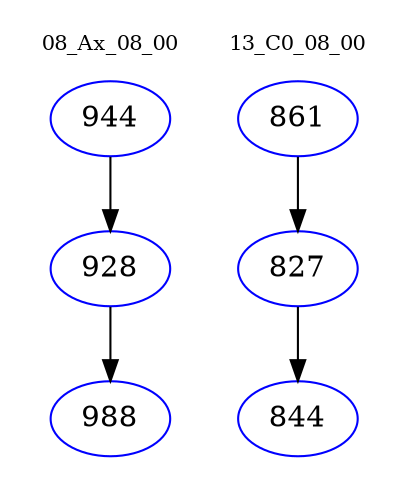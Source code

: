 digraph{
subgraph cluster_0 {
color = white
label = "08_Ax_08_00";
fontsize=10;
T0_944 [label="944", color="blue"]
T0_944 -> T0_928 [color="black"]
T0_928 [label="928", color="blue"]
T0_928 -> T0_988 [color="black"]
T0_988 [label="988", color="blue"]
}
subgraph cluster_1 {
color = white
label = "13_C0_08_00";
fontsize=10;
T1_861 [label="861", color="blue"]
T1_861 -> T1_827 [color="black"]
T1_827 [label="827", color="blue"]
T1_827 -> T1_844 [color="black"]
T1_844 [label="844", color="blue"]
}
}
